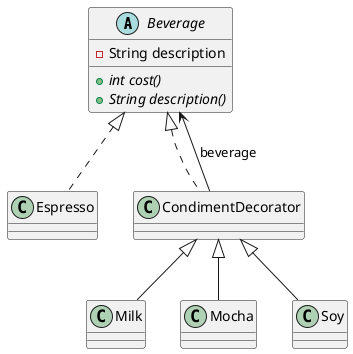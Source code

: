 @startuml
'https://plantuml.com/class-diagram

abstract class Beverage {
    - String description
    + {abstract} int cost()
    + {abstract} String description()
}
class Espresso
class CondimentDecorator
class Milk
class Mocha
class Soy

Beverage <|.. Espresso
Beverage <|.. CondimentDecorator

CondimentDecorator <|-- Milk
CondimentDecorator <|-- Mocha
CondimentDecorator <|-- Soy
CondimentDecorator --> Beverage: beverage

@enduml